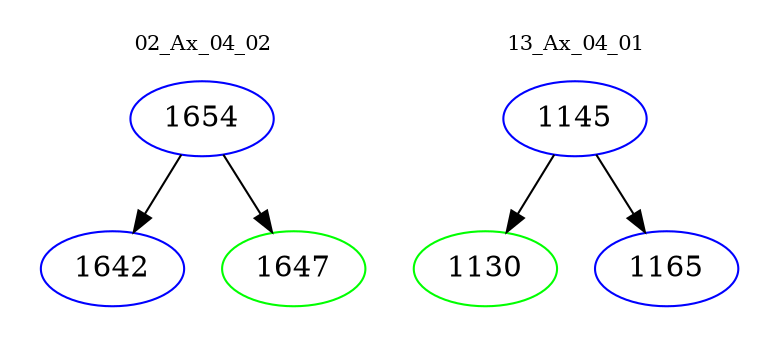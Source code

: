 digraph{
subgraph cluster_0 {
color = white
label = "02_Ax_04_02";
fontsize=10;
T0_1654 [label="1654", color="blue"]
T0_1654 -> T0_1642 [color="black"]
T0_1642 [label="1642", color="blue"]
T0_1654 -> T0_1647 [color="black"]
T0_1647 [label="1647", color="green"]
}
subgraph cluster_1 {
color = white
label = "13_Ax_04_01";
fontsize=10;
T1_1145 [label="1145", color="blue"]
T1_1145 -> T1_1130 [color="black"]
T1_1130 [label="1130", color="green"]
T1_1145 -> T1_1165 [color="black"]
T1_1165 [label="1165", color="blue"]
}
}
